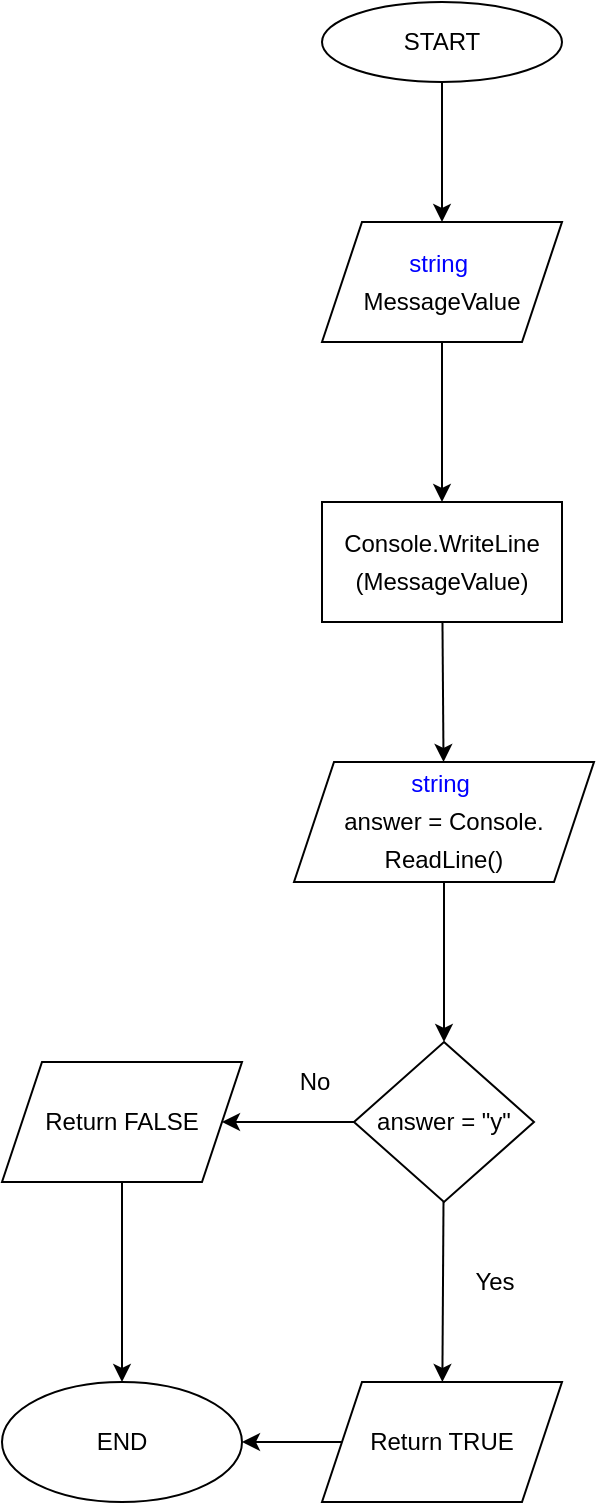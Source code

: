 <mxfile>
    <diagram id="wFVhuCJKg-ogoJUUYXfs" name="Страница 1">
        <mxGraphModel dx="836" dy="488" grid="1" gridSize="10" guides="1" tooltips="1" connect="1" arrows="1" fold="1" page="1" pageScale="1" pageWidth="827" pageHeight="1169" math="0" shadow="0">
            <root>
                <mxCell id="0"/>
                <mxCell id="1" parent="0"/>
                <mxCell id="12" value="" style="edgeStyle=none;html=1;" edge="1" parent="1" source="4" target="11">
                    <mxGeometry relative="1" as="geometry"/>
                </mxCell>
                <mxCell id="4" value="START" style="ellipse;whiteSpace=wrap;html=1;" vertex="1" parent="1">
                    <mxGeometry x="354" y="100" width="120" height="40" as="geometry"/>
                </mxCell>
                <mxCell id="14" value="" style="edgeStyle=none;html=1;" edge="1" parent="1" source="11" target="13">
                    <mxGeometry relative="1" as="geometry"/>
                </mxCell>
                <mxCell id="11" value="&lt;div style=&quot;background-color: rgb(255 , 255 , 255) ; line-height: 19px&quot;&gt;&lt;font style=&quot;font-size: 12px&quot;&gt;&lt;span style=&quot;color: rgb(0 , 0 , 255)&quot;&gt;string&lt;/span&gt;&amp;nbsp;&lt;/font&gt;&lt;/div&gt;&lt;div style=&quot;background-color: rgb(255 , 255 , 255) ; line-height: 19px&quot;&gt;&lt;font style=&quot;font-size: 12px&quot;&gt;MessageValue&lt;/font&gt;&lt;/div&gt;" style="shape=parallelogram;perimeter=parallelogramPerimeter;whiteSpace=wrap;html=1;fixedSize=1;" vertex="1" parent="1">
                    <mxGeometry x="354" y="210" width="120" height="60" as="geometry"/>
                </mxCell>
                <mxCell id="16" value="" style="edgeStyle=none;html=1;" edge="1" parent="1" source="13" target="15">
                    <mxGeometry relative="1" as="geometry"/>
                </mxCell>
                <mxCell id="13" value="&lt;div style=&quot;background-color: rgb(255 , 255 , 255) ; line-height: 19px&quot;&gt;&lt;font style=&quot;font-size: 12px&quot;&gt;Console.WriteLine&lt;/font&gt;&lt;/div&gt;&lt;div style=&quot;background-color: rgb(255 , 255 , 255) ; line-height: 19px&quot;&gt;&lt;font style=&quot;font-size: 12px&quot;&gt;(&lt;/font&gt;MessageValue)&lt;/div&gt;" style="whiteSpace=wrap;html=1;" vertex="1" parent="1">
                    <mxGeometry x="354" y="350" width="120" height="60" as="geometry"/>
                </mxCell>
                <mxCell id="18" value="" style="edgeStyle=none;html=1;" edge="1" parent="1" source="15" target="17">
                    <mxGeometry relative="1" as="geometry"/>
                </mxCell>
                <mxCell id="15" value="&lt;div style=&quot;background-color: rgb(255 , 255 , 255) ; line-height: 19px&quot;&gt;&lt;font style=&quot;font-size: 12px&quot;&gt;&lt;span style=&quot;color: rgb(0 , 0 , 255)&quot;&gt;string&lt;/span&gt;&amp;nbsp;&lt;/font&gt;&lt;/div&gt;&lt;div style=&quot;background-color: rgb(255 , 255 , 255) ; line-height: 19px&quot;&gt;&lt;font style=&quot;font-size: 12px&quot;&gt;answer = Console.&lt;/font&gt;&lt;/div&gt;&lt;div style=&quot;background-color: rgb(255 , 255 , 255) ; line-height: 19px&quot;&gt;&lt;font style=&quot;font-size: 12px&quot;&gt;ReadLine()&lt;/font&gt;&lt;/div&gt;" style="shape=parallelogram;perimeter=parallelogramPerimeter;whiteSpace=wrap;html=1;fixedSize=1;" vertex="1" parent="1">
                    <mxGeometry x="340" y="480" width="150" height="60" as="geometry"/>
                </mxCell>
                <mxCell id="20" value="" style="edgeStyle=none;html=1;" edge="1" parent="1" source="17" target="19">
                    <mxGeometry relative="1" as="geometry"/>
                </mxCell>
                <mxCell id="22" value="" style="edgeStyle=none;html=1;" edge="1" parent="1" source="17" target="21">
                    <mxGeometry relative="1" as="geometry"/>
                </mxCell>
                <mxCell id="17" value="&lt;span style=&quot;background-color: rgb(255 , 255 , 255)&quot;&gt;answer = &quot;y&quot;&lt;/span&gt;" style="rhombus;whiteSpace=wrap;html=1;" vertex="1" parent="1">
                    <mxGeometry x="370" y="620" width="90" height="80" as="geometry"/>
                </mxCell>
                <mxCell id="25" value="" style="edgeStyle=none;html=1;" edge="1" parent="1" source="19" target="23">
                    <mxGeometry relative="1" as="geometry"/>
                </mxCell>
                <mxCell id="19" value="Return TRUE" style="shape=parallelogram;perimeter=parallelogramPerimeter;whiteSpace=wrap;html=1;fixedSize=1;" vertex="1" parent="1">
                    <mxGeometry x="354" y="790" width="120" height="60" as="geometry"/>
                </mxCell>
                <mxCell id="24" value="" style="edgeStyle=none;html=1;" edge="1" parent="1" source="21" target="23">
                    <mxGeometry relative="1" as="geometry"/>
                </mxCell>
                <mxCell id="21" value="Return FALSE" style="shape=parallelogram;perimeter=parallelogramPerimeter;whiteSpace=wrap;html=1;fixedSize=1;" vertex="1" parent="1">
                    <mxGeometry x="194" y="630" width="120" height="60" as="geometry"/>
                </mxCell>
                <mxCell id="23" value="END" style="ellipse;whiteSpace=wrap;html=1;" vertex="1" parent="1">
                    <mxGeometry x="194" y="790" width="120" height="60" as="geometry"/>
                </mxCell>
                <mxCell id="26" value="Yes" style="text;html=1;align=center;verticalAlign=middle;resizable=0;points=[];autosize=1;strokeColor=none;" vertex="1" parent="1">
                    <mxGeometry x="420" y="730" width="40" height="20" as="geometry"/>
                </mxCell>
                <mxCell id="27" value="No" style="text;html=1;align=center;verticalAlign=middle;resizable=0;points=[];autosize=1;strokeColor=none;" vertex="1" parent="1">
                    <mxGeometry x="335" y="630" width="30" height="20" as="geometry"/>
                </mxCell>
            </root>
        </mxGraphModel>
    </diagram>
</mxfile>